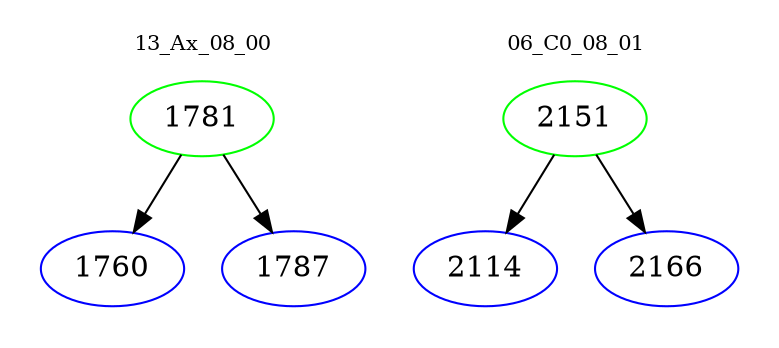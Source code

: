digraph{
subgraph cluster_0 {
color = white
label = "13_Ax_08_00";
fontsize=10;
T0_1781 [label="1781", color="green"]
T0_1781 -> T0_1760 [color="black"]
T0_1760 [label="1760", color="blue"]
T0_1781 -> T0_1787 [color="black"]
T0_1787 [label="1787", color="blue"]
}
subgraph cluster_1 {
color = white
label = "06_C0_08_01";
fontsize=10;
T1_2151 [label="2151", color="green"]
T1_2151 -> T1_2114 [color="black"]
T1_2114 [label="2114", color="blue"]
T1_2151 -> T1_2166 [color="black"]
T1_2166 [label="2166", color="blue"]
}
}
